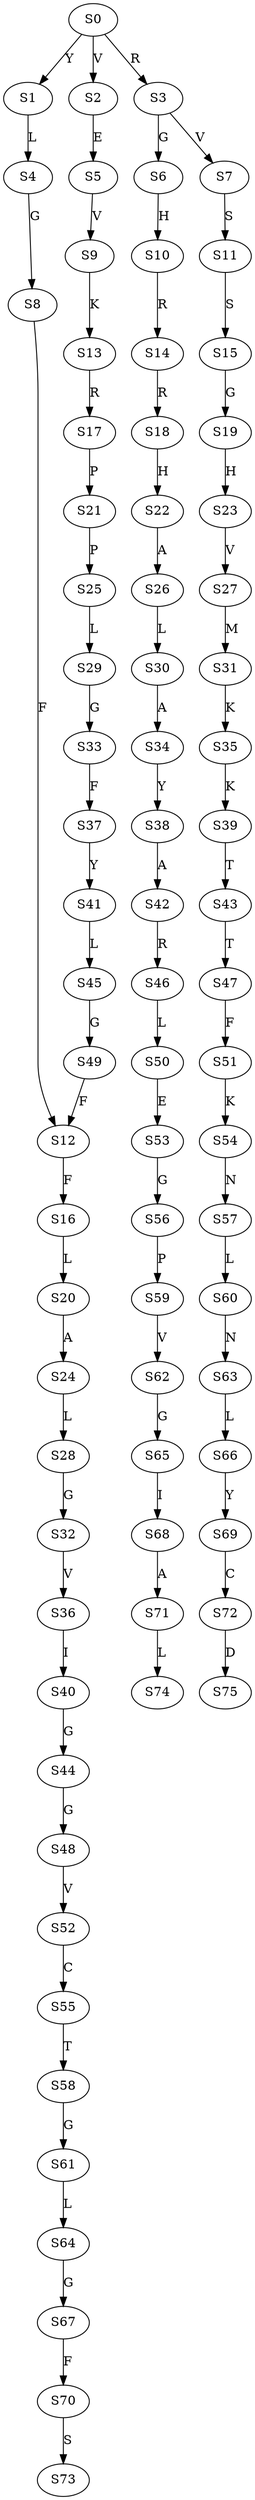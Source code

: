 strict digraph  {
	S0 -> S1 [ label = Y ];
	S0 -> S2 [ label = V ];
	S0 -> S3 [ label = R ];
	S1 -> S4 [ label = L ];
	S2 -> S5 [ label = E ];
	S3 -> S6 [ label = G ];
	S3 -> S7 [ label = V ];
	S4 -> S8 [ label = G ];
	S5 -> S9 [ label = V ];
	S6 -> S10 [ label = H ];
	S7 -> S11 [ label = S ];
	S8 -> S12 [ label = F ];
	S9 -> S13 [ label = K ];
	S10 -> S14 [ label = R ];
	S11 -> S15 [ label = S ];
	S12 -> S16 [ label = F ];
	S13 -> S17 [ label = R ];
	S14 -> S18 [ label = R ];
	S15 -> S19 [ label = G ];
	S16 -> S20 [ label = L ];
	S17 -> S21 [ label = P ];
	S18 -> S22 [ label = H ];
	S19 -> S23 [ label = H ];
	S20 -> S24 [ label = A ];
	S21 -> S25 [ label = P ];
	S22 -> S26 [ label = A ];
	S23 -> S27 [ label = V ];
	S24 -> S28 [ label = L ];
	S25 -> S29 [ label = L ];
	S26 -> S30 [ label = L ];
	S27 -> S31 [ label = M ];
	S28 -> S32 [ label = G ];
	S29 -> S33 [ label = G ];
	S30 -> S34 [ label = A ];
	S31 -> S35 [ label = K ];
	S32 -> S36 [ label = V ];
	S33 -> S37 [ label = F ];
	S34 -> S38 [ label = Y ];
	S35 -> S39 [ label = K ];
	S36 -> S40 [ label = I ];
	S37 -> S41 [ label = Y ];
	S38 -> S42 [ label = A ];
	S39 -> S43 [ label = T ];
	S40 -> S44 [ label = G ];
	S41 -> S45 [ label = L ];
	S42 -> S46 [ label = R ];
	S43 -> S47 [ label = T ];
	S44 -> S48 [ label = G ];
	S45 -> S49 [ label = G ];
	S46 -> S50 [ label = L ];
	S47 -> S51 [ label = F ];
	S48 -> S52 [ label = V ];
	S49 -> S12 [ label = F ];
	S50 -> S53 [ label = E ];
	S51 -> S54 [ label = K ];
	S52 -> S55 [ label = C ];
	S53 -> S56 [ label = G ];
	S54 -> S57 [ label = N ];
	S55 -> S58 [ label = T ];
	S56 -> S59 [ label = P ];
	S57 -> S60 [ label = L ];
	S58 -> S61 [ label = G ];
	S59 -> S62 [ label = V ];
	S60 -> S63 [ label = N ];
	S61 -> S64 [ label = L ];
	S62 -> S65 [ label = G ];
	S63 -> S66 [ label = L ];
	S64 -> S67 [ label = G ];
	S65 -> S68 [ label = I ];
	S66 -> S69 [ label = Y ];
	S67 -> S70 [ label = F ];
	S68 -> S71 [ label = A ];
	S69 -> S72 [ label = C ];
	S70 -> S73 [ label = S ];
	S71 -> S74 [ label = L ];
	S72 -> S75 [ label = D ];
}
